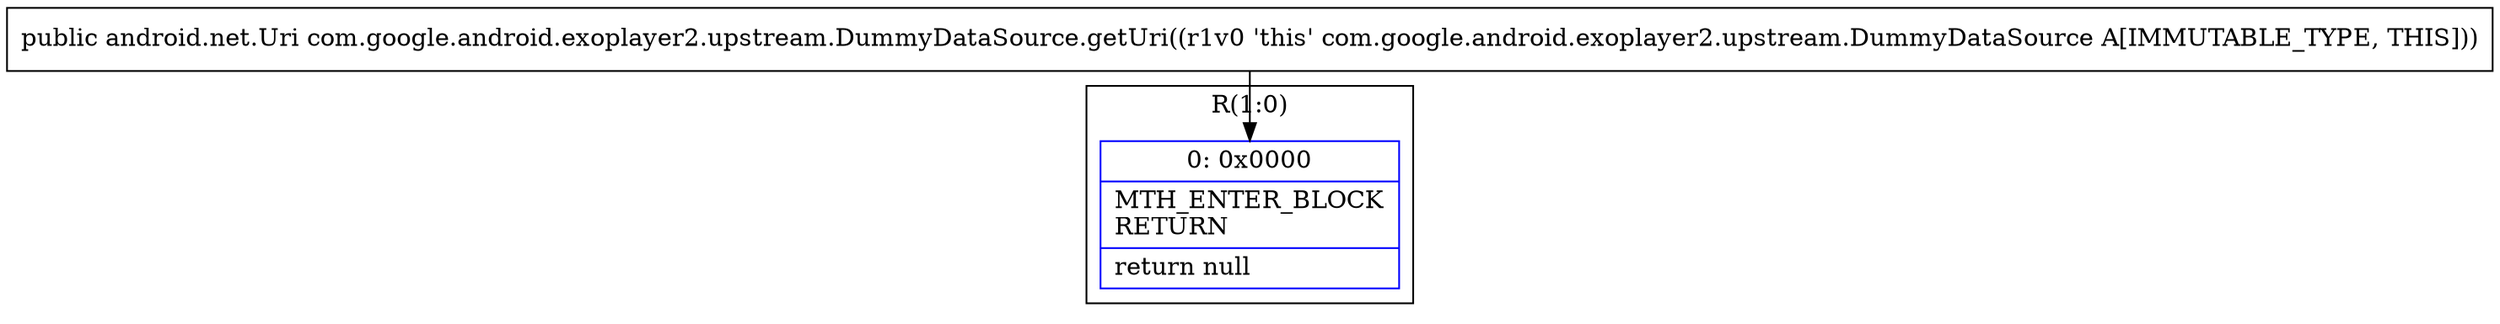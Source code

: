 digraph "CFG forcom.google.android.exoplayer2.upstream.DummyDataSource.getUri()Landroid\/net\/Uri;" {
subgraph cluster_Region_1545605376 {
label = "R(1:0)";
node [shape=record,color=blue];
Node_0 [shape=record,label="{0\:\ 0x0000|MTH_ENTER_BLOCK\lRETURN\l|return null\l}"];
}
MethodNode[shape=record,label="{public android.net.Uri com.google.android.exoplayer2.upstream.DummyDataSource.getUri((r1v0 'this' com.google.android.exoplayer2.upstream.DummyDataSource A[IMMUTABLE_TYPE, THIS])) }"];
MethodNode -> Node_0;
}


